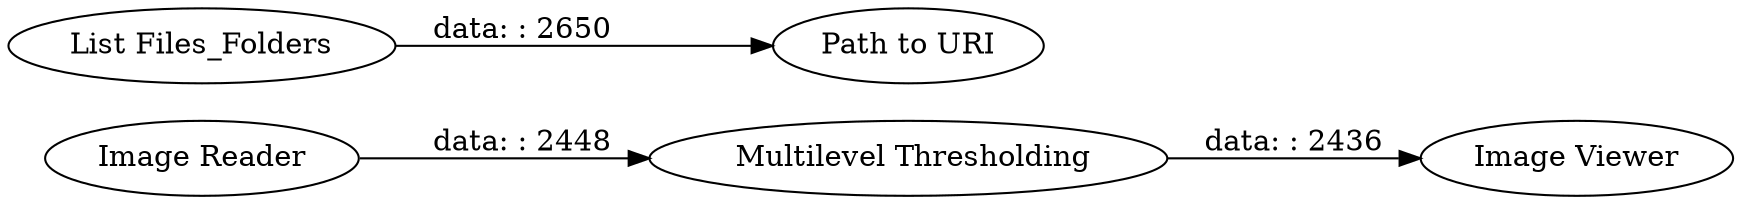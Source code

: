 digraph {
	"-6679454558030089998_6" [label=" Multilevel Thresholding"]
	"-6679454558030089998_7" [label="Image Viewer"]
	"-6679454558030089998_4" [label="Image Reader"]
	"-6679454558030089998_2" [label="List Files_Folders"]
	"-6679454558030089998_3" [label="Path to URI"]
	"-6679454558030089998_4" -> "-6679454558030089998_6" [label="data: : 2448"]
	"-6679454558030089998_6" -> "-6679454558030089998_7" [label="data: : 2436"]
	"-6679454558030089998_2" -> "-6679454558030089998_3" [label="data: : 2650"]
	rankdir=LR
}
